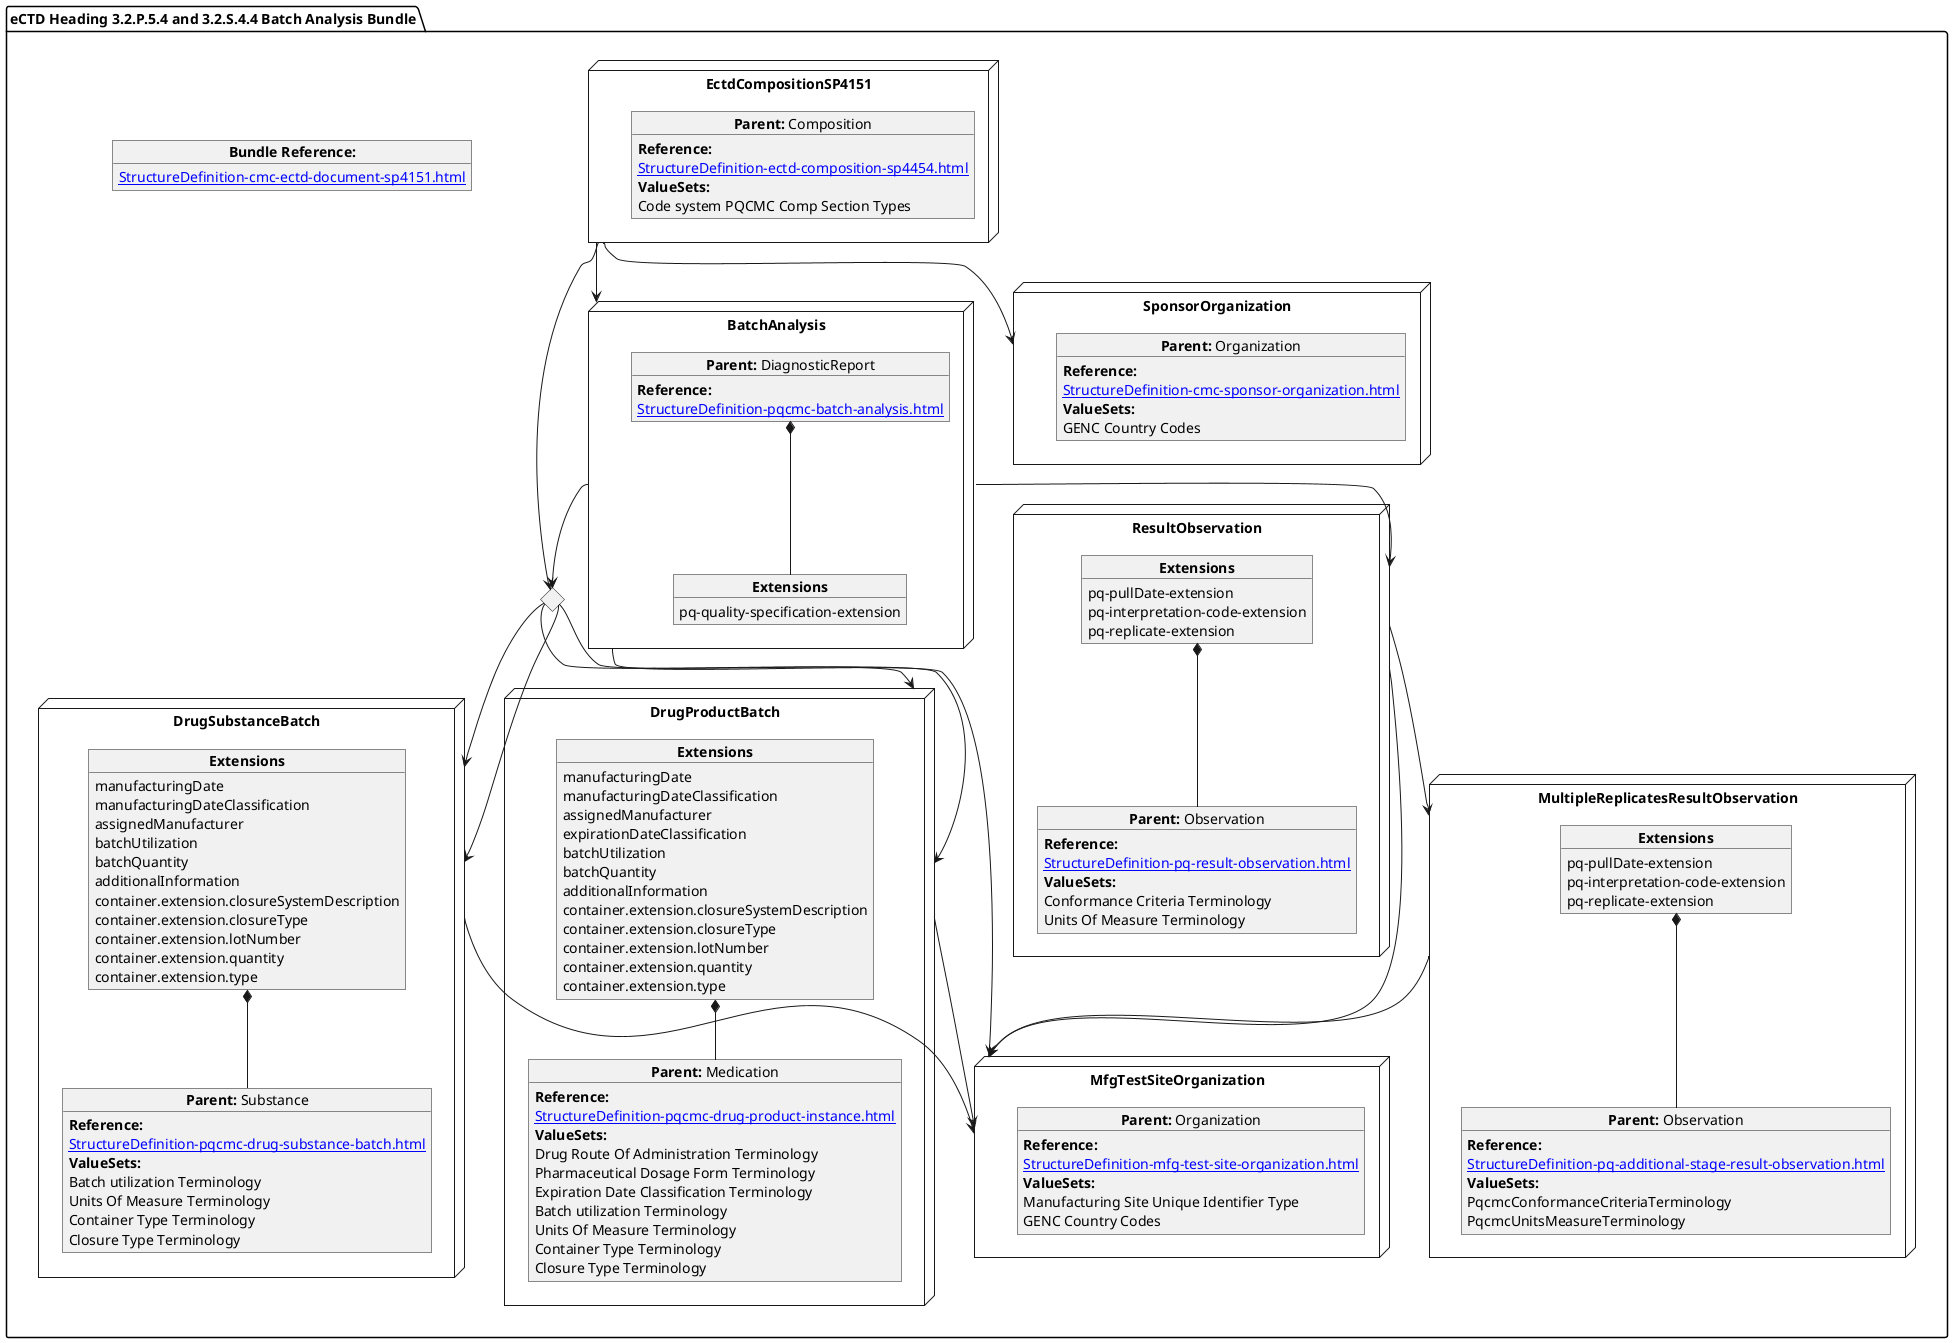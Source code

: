 @startuml BatchAnalysis
allowmixing
'Mixed model of use case and object
package "eCTD Heading 3.2.P.5.4 and 3.2.S.4.4 Batch Analysis Bundle" as NODES {
 
   object "**Bundle Reference:**" as objbun {
              [[StructureDefinition-cmc-ectd-document-sp4151.html]]
    }       


node "DrugProductBatch" as NN { 
      object "**Parent:** Medication" as obj3 {
        **Reference:**
      [[StructureDefinition-pqcmc-drug-product-instance.html]]
        **ValueSets:**
        Drug Route Of Administration Terminology
        Pharmaceutical Dosage Form Terminology
        Expiration Date Classification Terminology
        Batch utilization Terminology
        Units Of Measure Terminology 
        Container Type Terminology
        Closure Type Terminology        
      }

      object "**Extensions**" as objExsBatch  {
                manufacturingDate
                manufacturingDateClassification
                assignedManufacturer
                expirationDateClassification
                batchUtilization
                batchQuantity
                additionalInformation
                container.extension.closureSystemDescription
                container.extension.closureType
                container.extension.lotNumber
                container.extension.quantity
                container.extension.type 
}
objExsBatch *-- obj3 
}
  node "BatchAnalysis" as N2 { 
      object "**Parent:** DiagnosticReport" as obj2 {
        **Reference:**
      [[StructureDefinition-pqcmc-batch-analysis.html]]
    }
        object "**Extensions**" as objQSEx {
        pq-quality-specification-extension
    }
    obj2 *-- objQSEx 
}

node "MfgTestSiteOrganization" as NMFG { 
      object "**Parent:** Organization" as objDP {
       **Reference:**
      [[StructureDefinition-mfg-test-site-organization.html]]
         **ValueSets:**
        Manufacturing Site Unique Identifier Type
	    GENC Country Codes
    }
}
node "DrugSubstanceBatch" as NNS { 
      object "**Parent:** Substance" as obj4 {
        **Reference:**
      [[StructureDefinition-pqcmc-drug-substance-batch.html]]
                **ValueSets:**
                Batch utilization Terminology
                Units Of Measure Terminology
                Container Type Terminology
                Closure Type Terminology
      }
  object "**Extensions**" as objExs2 {
          manufacturingDate
          manufacturingDateClassification
          assignedManufacturer
          batchUtilization
          batchQuantity
          additionalInformation
          container.extension.closureSystemDescription
          container.extension.closureType
          container.extension.lotNumber
          container.extension.quantity
          container.extension.type
    }

    objExs2 *-- obj4   
}

node "ResultObservation" as NNOBS { 
      object "**Parent:** Observation" as observ3 {
        **Reference:**
      [[StructureDefinition-pq-result-observation.html]]
        **ValueSets:**
        Conformance Criteria Terminology
        Units Of Measure Terminology    
      }
      object "**Extensions**" as objExsObserv  {
            pq-pullDate-extension
            pq-interpretation-code-extension
            pq-replicate-extension
    }
        objExsObserv *-- observ3 
}

node "MultipleReplicatesResultObservation" as NNstage { 
      object "**Parent:** Observation" as observS {
        **Reference:**
      [[StructureDefinition-pq-additional-stage-result-observation.html]]
        **ValueSets:**
 PqcmcConformanceCriteriaTerminology
 PqcmcUnitsMeasureTerminology
      }
      object "**Extensions**" as objExsStageObs  {
            pq-pullDate-extension
            pq-interpretation-code-extension
            pq-replicate-extension
     }  
        objExsStageObs *-- observS
}

node "EctdCompositionSP4151" as N1 { 
      object "**Parent:** Composition" as obj1 {
        **Reference:**
      [[StructureDefinition-ectd-composition-sp4454.html]]
      **ValueSets:**
  Code system PQCMC Comp Section Types
    }
}
node "SponsorOrganization" as NSO { 
      object "**Parent:** Organization" as objAu {
        **Reference:**
      [[StructureDefinition-cmc-sponsor-organization.html]]
        **ValueSets:**
        GENC Country Codes
    }
}
 diamond CH

N1 --> CH
N1 --> N2
N1 --> NSO
CH --> NNS
CH --> NN
CH --> NNS
NNS --> NMFG
NN --> NMFG
CH --> NN
N2 --> CH
N2 --> NMFG
N2 --> NNOBS
NNOBS --> NMFG
NNOBS --> NNstage
NNstage --> NMFG
}
@enduml